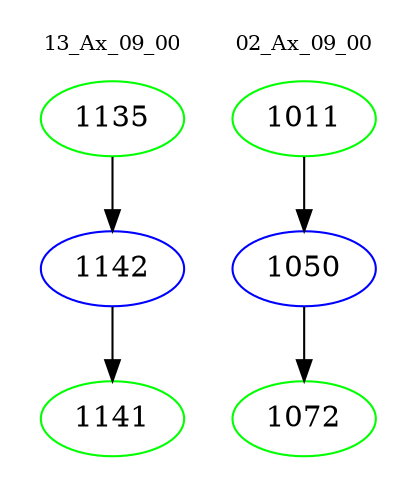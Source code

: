 digraph{
subgraph cluster_0 {
color = white
label = "13_Ax_09_00";
fontsize=10;
T0_1135 [label="1135", color="green"]
T0_1135 -> T0_1142 [color="black"]
T0_1142 [label="1142", color="blue"]
T0_1142 -> T0_1141 [color="black"]
T0_1141 [label="1141", color="green"]
}
subgraph cluster_1 {
color = white
label = "02_Ax_09_00";
fontsize=10;
T1_1011 [label="1011", color="green"]
T1_1011 -> T1_1050 [color="black"]
T1_1050 [label="1050", color="blue"]
T1_1050 -> T1_1072 [color="black"]
T1_1072 [label="1072", color="green"]
}
}
